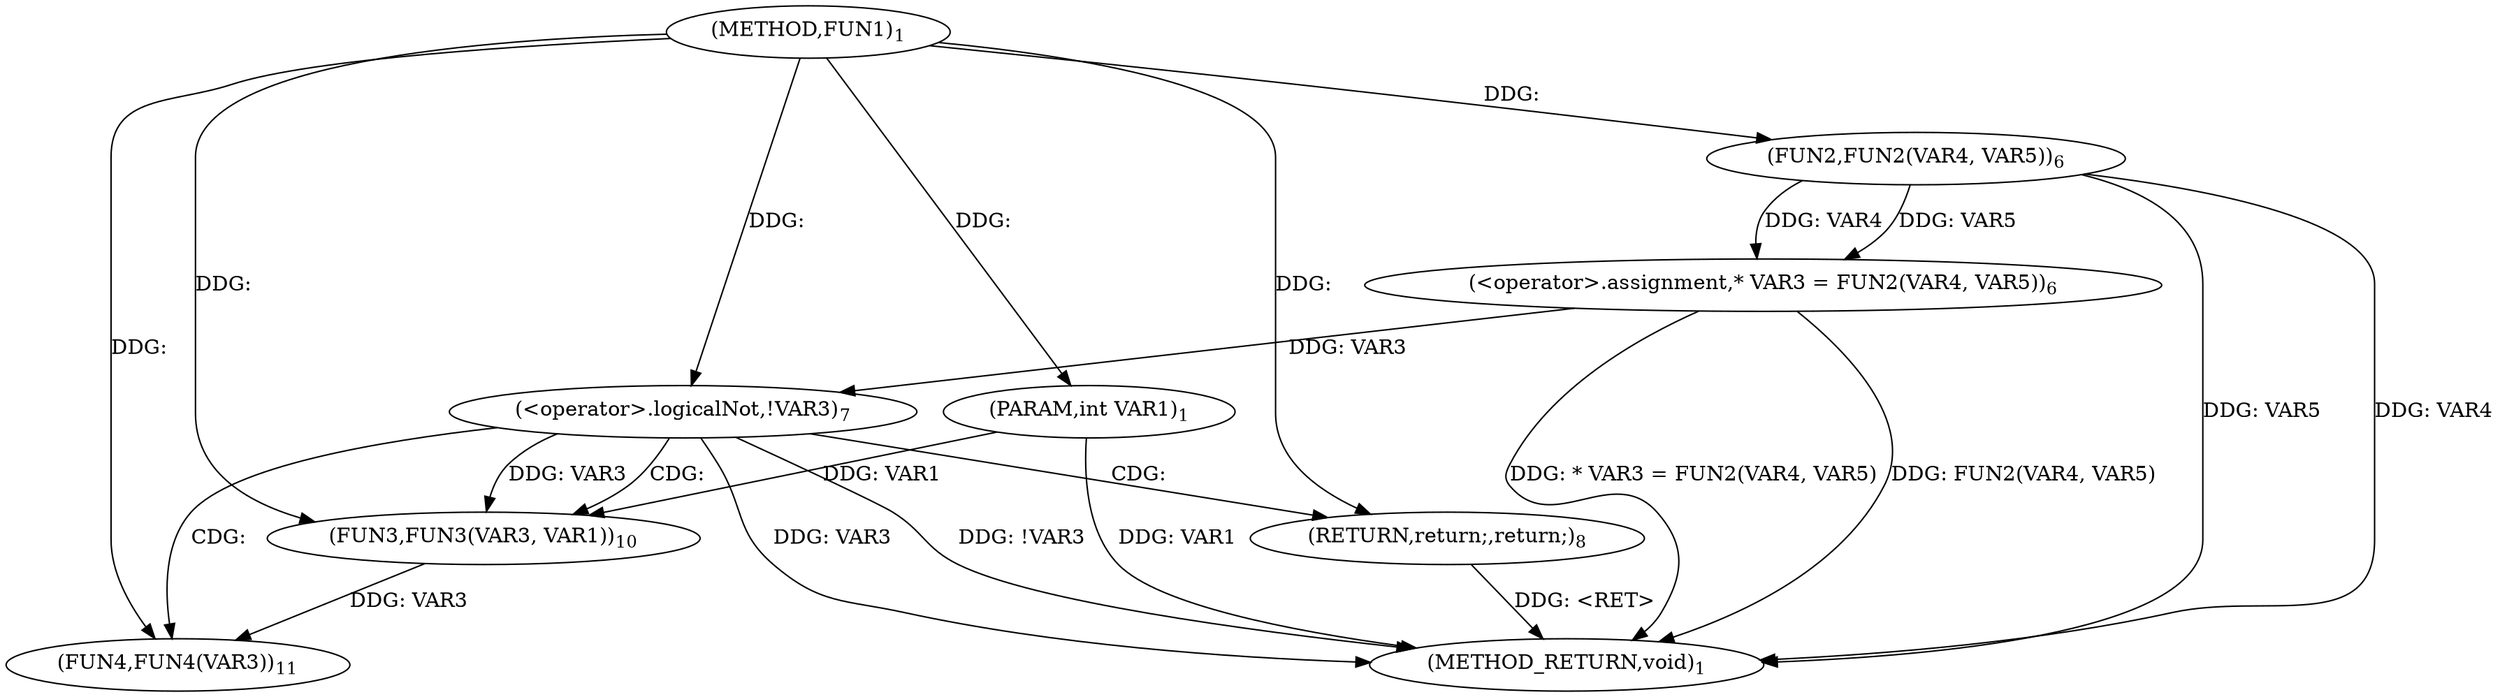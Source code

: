 digraph "FUN1" {  
"8" [label = <(METHOD,FUN1)<SUB>1</SUB>> ]
"27" [label = <(METHOD_RETURN,void)<SUB>1</SUB>> ]
"9" [label = <(PARAM,int VAR1)<SUB>1</SUB>> ]
"12" [label = <(&lt;operator&gt;.assignment,* VAR3 = FUN2(VAR4, VAR5))<SUB>6</SUB>> ]
"22" [label = <(FUN3,FUN3(VAR3, VAR1))<SUB>10</SUB>> ]
"25" [label = <(FUN4,FUN4(VAR3))<SUB>11</SUB>> ]
"18" [label = <(&lt;operator&gt;.logicalNot,!VAR3)<SUB>7</SUB>> ]
"14" [label = <(FUN2,FUN2(VAR4, VAR5))<SUB>6</SUB>> ]
"21" [label = <(RETURN,return;,return;)<SUB>8</SUB>> ]
  "21" -> "27"  [ label = "DDG: &lt;RET&gt;"] 
  "9" -> "27"  [ label = "DDG: VAR1"] 
  "14" -> "27"  [ label = "DDG: VAR5"] 
  "12" -> "27"  [ label = "DDG: FUN2(VAR4, VAR5)"] 
  "12" -> "27"  [ label = "DDG: * VAR3 = FUN2(VAR4, VAR5)"] 
  "18" -> "27"  [ label = "DDG: VAR3"] 
  "18" -> "27"  [ label = "DDG: !VAR3"] 
  "14" -> "27"  [ label = "DDG: VAR4"] 
  "8" -> "9"  [ label = "DDG: "] 
  "14" -> "12"  [ label = "DDG: VAR4"] 
  "14" -> "12"  [ label = "DDG: VAR5"] 
  "18" -> "22"  [ label = "DDG: VAR3"] 
  "8" -> "22"  [ label = "DDG: "] 
  "9" -> "22"  [ label = "DDG: VAR1"] 
  "22" -> "25"  [ label = "DDG: VAR3"] 
  "8" -> "25"  [ label = "DDG: "] 
  "8" -> "14"  [ label = "DDG: "] 
  "12" -> "18"  [ label = "DDG: VAR3"] 
  "8" -> "18"  [ label = "DDG: "] 
  "8" -> "21"  [ label = "DDG: "] 
  "18" -> "25"  [ label = "CDG: "] 
  "18" -> "21"  [ label = "CDG: "] 
  "18" -> "22"  [ label = "CDG: "] 
}
